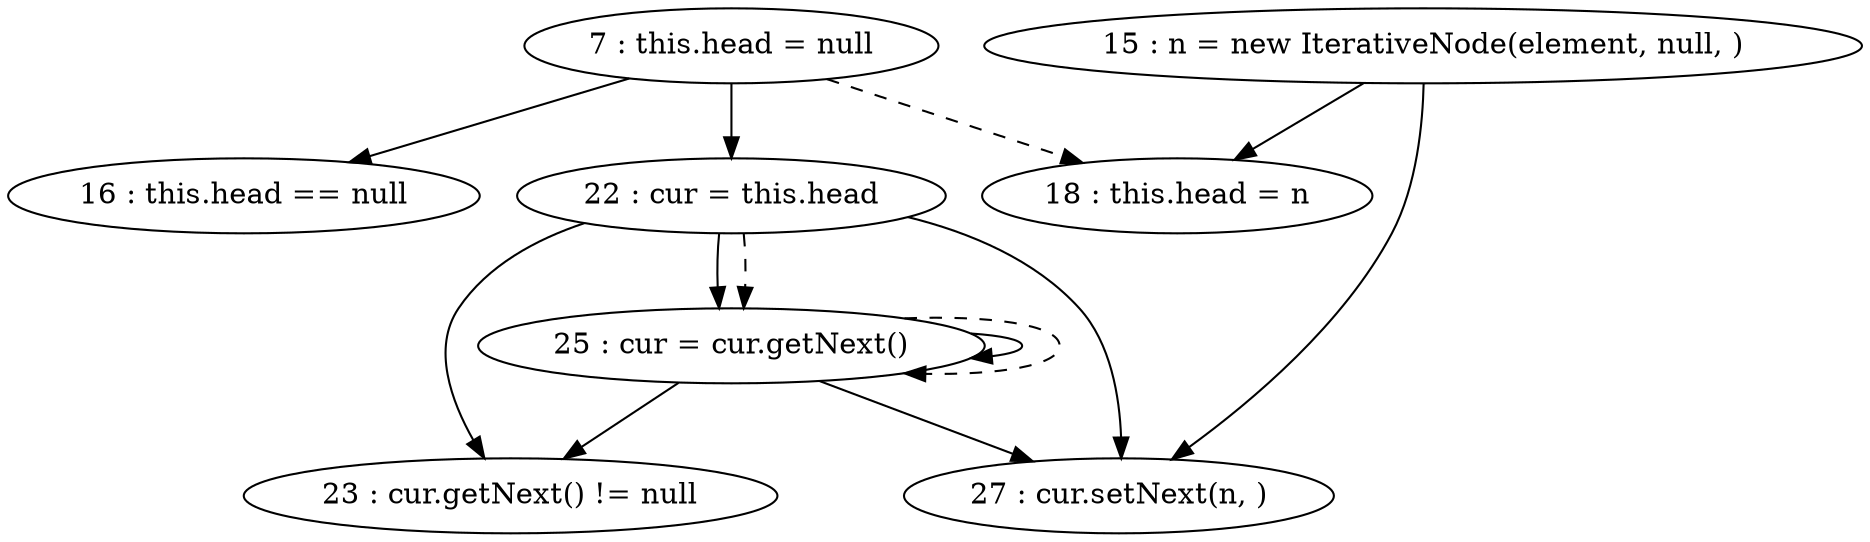 digraph G {
"7 : this.head = null"
"7 : this.head = null" -> "16 : this.head == null"
"7 : this.head = null" -> "22 : cur = this.head"
"7 : this.head = null" -> "18 : this.head = n" [style=dashed]
"15 : n = new IterativeNode(element, null, )"
"15 : n = new IterativeNode(element, null, )" -> "18 : this.head = n"
"15 : n = new IterativeNode(element, null, )" -> "27 : cur.setNext(n, )"
"16 : this.head == null"
"18 : this.head = n"
"22 : cur = this.head"
"22 : cur = this.head" -> "23 : cur.getNext() != null"
"22 : cur = this.head" -> "25 : cur = cur.getNext()"
"22 : cur = this.head" -> "27 : cur.setNext(n, )"
"22 : cur = this.head" -> "25 : cur = cur.getNext()" [style=dashed]
"23 : cur.getNext() != null"
"25 : cur = cur.getNext()"
"25 : cur = cur.getNext()" -> "23 : cur.getNext() != null"
"25 : cur = cur.getNext()" -> "25 : cur = cur.getNext()"
"25 : cur = cur.getNext()" -> "27 : cur.setNext(n, )"
"25 : cur = cur.getNext()" -> "25 : cur = cur.getNext()" [style=dashed]
"23 : cur.getNext() != null"
"27 : cur.setNext(n, )"
}